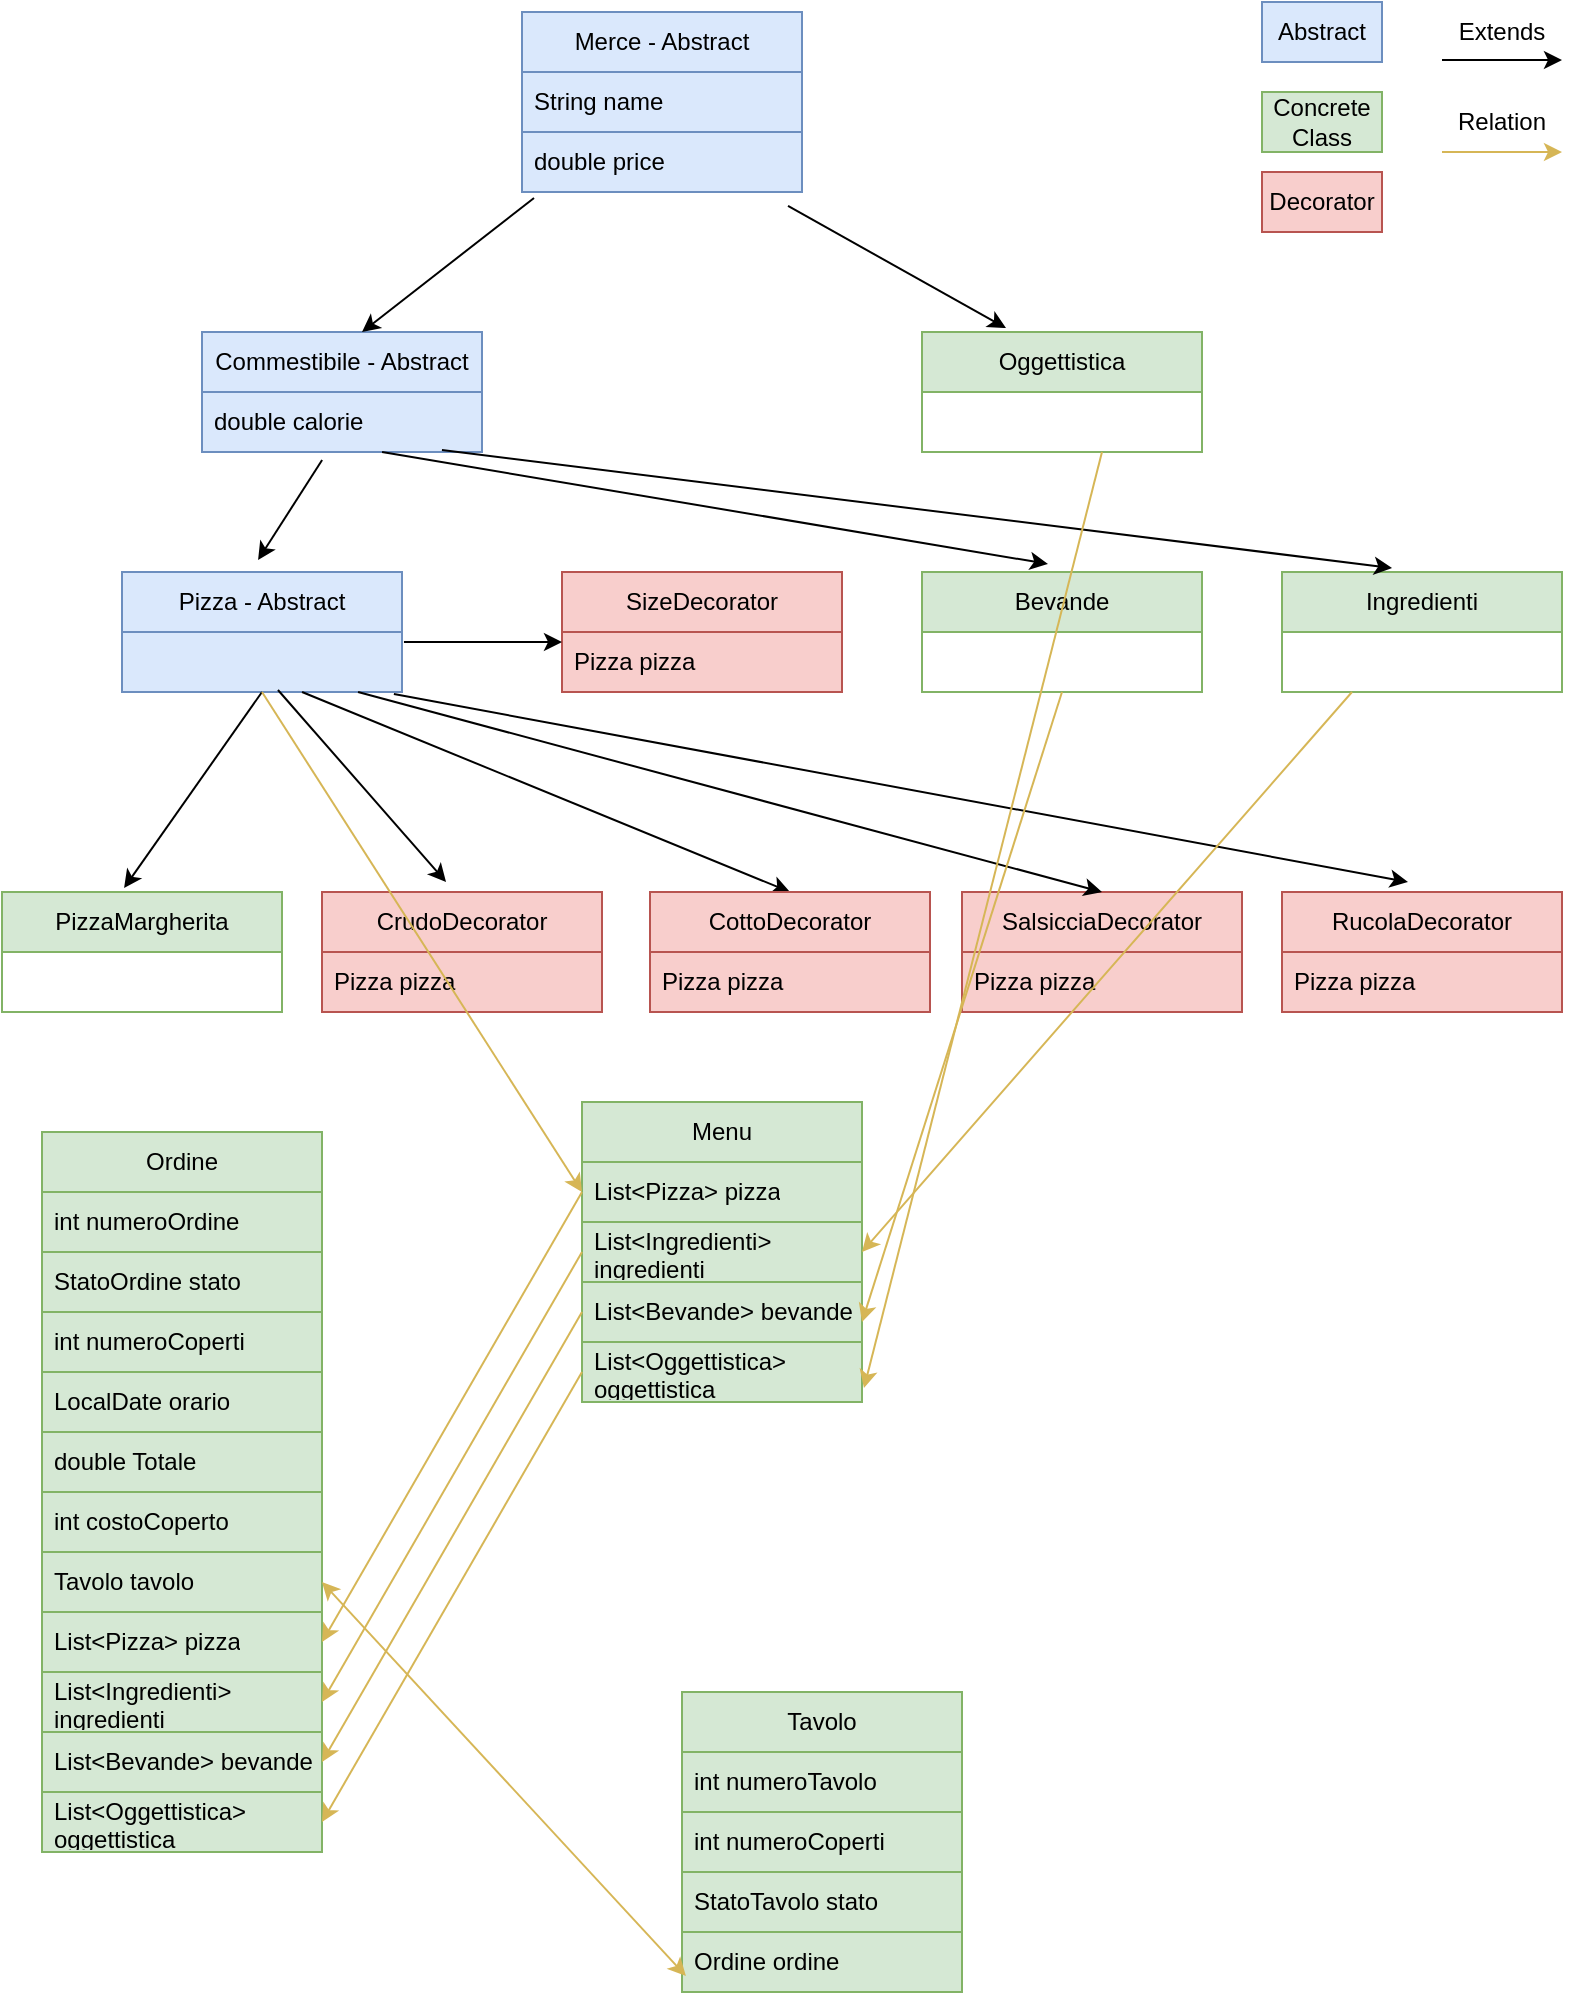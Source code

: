 <mxfile version="21.6.5" type="device">
  <diagram name="Pagina-1" id="XF3vCzrUBPsqfvgIkMo5">
    <mxGraphModel dx="2049" dy="1126" grid="1" gridSize="10" guides="1" tooltips="1" connect="1" arrows="1" fold="1" page="1" pageScale="1" pageWidth="827" pageHeight="1169" math="0" shadow="0">
      <root>
        <mxCell id="0" />
        <mxCell id="1" parent="0" />
        <mxCell id="mttsqV67Aj8J0tApP03b-1" value="Merce - Abstract" style="swimlane;fontStyle=0;childLayout=stackLayout;horizontal=1;startSize=30;horizontalStack=0;resizeParent=1;resizeParentMax=0;resizeLast=0;collapsible=1;marginBottom=0;whiteSpace=wrap;html=1;fillColor=#dae8fc;strokeColor=#6c8ebf;" parent="1" vertex="1">
          <mxGeometry x="280" y="40" width="140" height="90" as="geometry" />
        </mxCell>
        <mxCell id="mttsqV67Aj8J0tApP03b-2" value="String name" style="text;strokeColor=#6c8ebf;fillColor=#dae8fc;align=left;verticalAlign=middle;spacingLeft=4;spacingRight=4;overflow=hidden;points=[[0,0.5],[1,0.5]];portConstraint=eastwest;rotatable=0;whiteSpace=wrap;html=1;" parent="mttsqV67Aj8J0tApP03b-1" vertex="1">
          <mxGeometry y="30" width="140" height="30" as="geometry" />
        </mxCell>
        <mxCell id="mttsqV67Aj8J0tApP03b-3" value="double price" style="text;strokeColor=#6c8ebf;fillColor=#dae8fc;align=left;verticalAlign=middle;spacingLeft=4;spacingRight=4;overflow=hidden;points=[[0,0.5],[1,0.5]];portConstraint=eastwest;rotatable=0;whiteSpace=wrap;html=1;" parent="mttsqV67Aj8J0tApP03b-1" vertex="1">
          <mxGeometry y="60" width="140" height="30" as="geometry" />
        </mxCell>
        <mxCell id="mttsqV67Aj8J0tApP03b-5" value="Commestibile - Abstract" style="swimlane;fontStyle=0;childLayout=stackLayout;horizontal=1;startSize=30;horizontalStack=0;resizeParent=1;resizeParentMax=0;resizeLast=0;collapsible=1;marginBottom=0;whiteSpace=wrap;html=1;fillColor=#dae8fc;strokeColor=#6c8ebf;" parent="1" vertex="1">
          <mxGeometry x="120" y="200" width="140" height="60" as="geometry" />
        </mxCell>
        <mxCell id="mttsqV67Aj8J0tApP03b-6" value="double calorie" style="text;strokeColor=#6c8ebf;fillColor=#dae8fc;align=left;verticalAlign=middle;spacingLeft=4;spacingRight=4;overflow=hidden;points=[[0,0.5],[1,0.5]];portConstraint=eastwest;rotatable=0;whiteSpace=wrap;html=1;" parent="mttsqV67Aj8J0tApP03b-5" vertex="1">
          <mxGeometry y="30" width="140" height="30" as="geometry" />
        </mxCell>
        <mxCell id="mttsqV67Aj8J0tApP03b-9" value="Oggettistica" style="swimlane;fontStyle=0;childLayout=stackLayout;horizontal=1;startSize=30;horizontalStack=0;resizeParent=1;resizeParentMax=0;resizeLast=0;collapsible=1;marginBottom=0;whiteSpace=wrap;html=1;fillColor=#d5e8d4;strokeColor=#82b366;" parent="1" vertex="1">
          <mxGeometry x="480" y="200" width="140" height="60" as="geometry" />
        </mxCell>
        <mxCell id="mttsqV67Aj8J0tApP03b-13" value="" style="endArrow=classic;html=1;rounded=0;exitX=0.043;exitY=1.1;exitDx=0;exitDy=0;exitPerimeter=0;" parent="1" source="mttsqV67Aj8J0tApP03b-3" edge="1">
          <mxGeometry width="50" height="50" relative="1" as="geometry">
            <mxPoint x="390" y="430" as="sourcePoint" />
            <mxPoint x="200" y="200" as="targetPoint" />
          </mxGeometry>
        </mxCell>
        <mxCell id="mttsqV67Aj8J0tApP03b-14" value="" style="endArrow=classic;html=1;rounded=0;exitX=0.95;exitY=1.233;exitDx=0;exitDy=0;exitPerimeter=0;entryX=0.3;entryY=-0.033;entryDx=0;entryDy=0;entryPerimeter=0;" parent="1" source="mttsqV67Aj8J0tApP03b-3" target="mttsqV67Aj8J0tApP03b-9" edge="1">
          <mxGeometry width="50" height="50" relative="1" as="geometry">
            <mxPoint x="390" y="430" as="sourcePoint" />
            <mxPoint x="440" y="380" as="targetPoint" />
          </mxGeometry>
        </mxCell>
        <mxCell id="mttsqV67Aj8J0tApP03b-15" value="Pizza - Abstract" style="swimlane;fontStyle=0;childLayout=stackLayout;horizontal=1;startSize=30;horizontalStack=0;resizeParent=1;resizeParentMax=0;resizeLast=0;collapsible=1;marginBottom=0;whiteSpace=wrap;html=1;fillColor=#dae8fc;strokeColor=#6c8ebf;" parent="1" vertex="1">
          <mxGeometry x="80" y="320" width="140" height="60" as="geometry" />
        </mxCell>
        <mxCell id="mttsqV67Aj8J0tApP03b-16" value="" style="text;strokeColor=#6c8ebf;fillColor=#dae8fc;align=left;verticalAlign=middle;spacingLeft=4;spacingRight=4;overflow=hidden;points=[[0,0.5],[1,0.5]];portConstraint=eastwest;rotatable=0;whiteSpace=wrap;html=1;" parent="mttsqV67Aj8J0tApP03b-15" vertex="1">
          <mxGeometry y="30" width="140" height="30" as="geometry" />
        </mxCell>
        <mxCell id="mttsqV67Aj8J0tApP03b-19" value="Bevande" style="swimlane;fontStyle=0;childLayout=stackLayout;horizontal=1;startSize=30;horizontalStack=0;resizeParent=1;resizeParentMax=0;resizeLast=0;collapsible=1;marginBottom=0;whiteSpace=wrap;html=1;fillColor=#d5e8d4;strokeColor=#82b366;" parent="1" vertex="1">
          <mxGeometry x="480" y="320" width="140" height="60" as="geometry" />
        </mxCell>
        <mxCell id="mttsqV67Aj8J0tApP03b-23" value="" style="endArrow=classic;html=1;rounded=0;exitX=0.429;exitY=1.133;exitDx=0;exitDy=0;exitPerimeter=0;entryX=0.486;entryY=-0.1;entryDx=0;entryDy=0;entryPerimeter=0;" parent="1" source="mttsqV67Aj8J0tApP03b-6" target="mttsqV67Aj8J0tApP03b-15" edge="1">
          <mxGeometry width="50" height="50" relative="1" as="geometry">
            <mxPoint x="390" y="430" as="sourcePoint" />
            <mxPoint x="440" y="380" as="targetPoint" />
          </mxGeometry>
        </mxCell>
        <mxCell id="mttsqV67Aj8J0tApP03b-24" value="" style="endArrow=classic;html=1;rounded=0;entryX=0.45;entryY=-0.067;entryDx=0;entryDy=0;entryPerimeter=0;exitX=0.643;exitY=1;exitDx=0;exitDy=0;exitPerimeter=0;" parent="1" source="mttsqV67Aj8J0tApP03b-6" target="mttsqV67Aj8J0tApP03b-19" edge="1">
          <mxGeometry width="50" height="50" relative="1" as="geometry">
            <mxPoint x="220" y="262" as="sourcePoint" />
            <mxPoint x="440" y="380" as="targetPoint" />
          </mxGeometry>
        </mxCell>
        <mxCell id="mttsqV67Aj8J0tApP03b-26" value="Ingredienti" style="swimlane;fontStyle=0;childLayout=stackLayout;horizontal=1;startSize=30;horizontalStack=0;resizeParent=1;resizeParentMax=0;resizeLast=0;collapsible=1;marginBottom=0;whiteSpace=wrap;html=1;fillColor=#d5e8d4;strokeColor=#82b366;" parent="1" vertex="1">
          <mxGeometry x="660" y="320" width="140" height="60" as="geometry" />
        </mxCell>
        <mxCell id="mttsqV67Aj8J0tApP03b-32" value="Abstract" style="text;html=1;strokeColor=#6c8ebf;fillColor=#dae8fc;align=center;verticalAlign=middle;whiteSpace=wrap;rounded=0;" parent="1" vertex="1">
          <mxGeometry x="650" y="35" width="60" height="30" as="geometry" />
        </mxCell>
        <mxCell id="mttsqV67Aj8J0tApP03b-33" value="Concrete Class" style="text;html=1;strokeColor=#82b366;fillColor=#d5e8d4;align=center;verticalAlign=middle;whiteSpace=wrap;rounded=0;" parent="1" vertex="1">
          <mxGeometry x="650" y="80" width="60" height="30" as="geometry" />
        </mxCell>
        <mxCell id="mttsqV67Aj8J0tApP03b-34" value="PizzaMargherita" style="swimlane;fontStyle=0;childLayout=stackLayout;horizontal=1;startSize=30;horizontalStack=0;resizeParent=1;resizeParentMax=0;resizeLast=0;collapsible=1;marginBottom=0;whiteSpace=wrap;html=1;fillColor=#d5e8d4;strokeColor=#82b366;" parent="1" vertex="1">
          <mxGeometry x="20" y="480" width="140" height="60" as="geometry" />
        </mxCell>
        <mxCell id="mttsqV67Aj8J0tApP03b-38" value="" style="endArrow=classic;html=1;rounded=0;entryX=0.436;entryY=-0.033;entryDx=0;entryDy=0;entryPerimeter=0;exitX=0.5;exitY=1;exitDx=0;exitDy=0;" parent="1" source="mttsqV67Aj8J0tApP03b-15" target="mttsqV67Aj8J0tApP03b-34" edge="1">
          <mxGeometry width="50" height="50" relative="1" as="geometry">
            <mxPoint x="140" y="380" as="sourcePoint" />
            <mxPoint x="440" y="480" as="targetPoint" />
          </mxGeometry>
        </mxCell>
        <mxCell id="mttsqV67Aj8J0tApP03b-40" value="Decorator" style="text;html=1;strokeColor=#b85450;fillColor=#f8cecc;align=center;verticalAlign=middle;whiteSpace=wrap;rounded=0;" parent="1" vertex="1">
          <mxGeometry x="650" y="120" width="60" height="30" as="geometry" />
        </mxCell>
        <mxCell id="mttsqV67Aj8J0tApP03b-41" value="CrudoDecorator" style="swimlane;fontStyle=0;childLayout=stackLayout;horizontal=1;startSize=30;horizontalStack=0;resizeParent=1;resizeParentMax=0;resizeLast=0;collapsible=1;marginBottom=0;whiteSpace=wrap;html=1;fillColor=#f8cecc;strokeColor=#b85450;" parent="1" vertex="1">
          <mxGeometry x="180" y="480" width="140" height="60" as="geometry" />
        </mxCell>
        <mxCell id="mttsqV67Aj8J0tApP03b-42" value="Pizza pizza" style="text;strokeColor=#b85450;fillColor=#f8cecc;align=left;verticalAlign=middle;spacingLeft=4;spacingRight=4;overflow=hidden;points=[[0,0.5],[1,0.5]];portConstraint=eastwest;rotatable=0;whiteSpace=wrap;html=1;" parent="mttsqV67Aj8J0tApP03b-41" vertex="1">
          <mxGeometry y="30" width="140" height="30" as="geometry" />
        </mxCell>
        <mxCell id="mttsqV67Aj8J0tApP03b-45" value="" style="endArrow=classic;html=1;rounded=0;entryX=0.443;entryY=-0.083;entryDx=0;entryDy=0;entryPerimeter=0;exitX=0.557;exitY=0.967;exitDx=0;exitDy=0;exitPerimeter=0;" parent="1" source="mttsqV67Aj8J0tApP03b-16" target="mttsqV67Aj8J0tApP03b-41" edge="1">
          <mxGeometry width="50" height="50" relative="1" as="geometry">
            <mxPoint x="170" y="390" as="sourcePoint" />
            <mxPoint x="440" y="280" as="targetPoint" />
          </mxGeometry>
        </mxCell>
        <mxCell id="mttsqV67Aj8J0tApP03b-50" value="" style="endArrow=classic;html=1;rounded=0;entryX=0.5;entryY=0;entryDx=0;entryDy=0;exitX=0.643;exitY=1;exitDx=0;exitDy=0;exitPerimeter=0;" parent="1" source="mttsqV67Aj8J0tApP03b-16" target="mttsqV67Aj8J0tApP03b-57" edge="1">
          <mxGeometry width="50" height="50" relative="1" as="geometry">
            <mxPoint x="180" y="380" as="sourcePoint" />
            <mxPoint x="431.04" y="477" as="targetPoint" />
          </mxGeometry>
        </mxCell>
        <mxCell id="mttsqV67Aj8J0tApP03b-53" value="RucolaDecorator" style="swimlane;fontStyle=0;childLayout=stackLayout;horizontal=1;startSize=30;horizontalStack=0;resizeParent=1;resizeParentMax=0;resizeLast=0;collapsible=1;marginBottom=0;whiteSpace=wrap;html=1;fillColor=#f8cecc;strokeColor=#b85450;" parent="1" vertex="1">
          <mxGeometry x="660" y="480" width="140" height="60" as="geometry" />
        </mxCell>
        <mxCell id="mttsqV67Aj8J0tApP03b-54" value="Pizza pizza" style="text;strokeColor=#b85450;fillColor=#f8cecc;align=left;verticalAlign=middle;spacingLeft=4;spacingRight=4;overflow=hidden;points=[[0,0.5],[1,0.5]];portConstraint=eastwest;rotatable=0;whiteSpace=wrap;html=1;" parent="mttsqV67Aj8J0tApP03b-53" vertex="1">
          <mxGeometry y="30" width="140" height="30" as="geometry" />
        </mxCell>
        <mxCell id="mttsqV67Aj8J0tApP03b-55" value="SalsicciaDecorator" style="swimlane;fontStyle=0;childLayout=stackLayout;horizontal=1;startSize=30;horizontalStack=0;resizeParent=1;resizeParentMax=0;resizeLast=0;collapsible=1;marginBottom=0;whiteSpace=wrap;html=1;fillColor=#f8cecc;strokeColor=#b85450;" parent="1" vertex="1">
          <mxGeometry x="500" y="480" width="140" height="60" as="geometry" />
        </mxCell>
        <mxCell id="mttsqV67Aj8J0tApP03b-56" value="Pizza pizza" style="text;strokeColor=#b85450;fillColor=#f8cecc;align=left;verticalAlign=middle;spacingLeft=4;spacingRight=4;overflow=hidden;points=[[0,0.5],[1,0.5]];portConstraint=eastwest;rotatable=0;whiteSpace=wrap;html=1;" parent="mttsqV67Aj8J0tApP03b-55" vertex="1">
          <mxGeometry y="30" width="140" height="30" as="geometry" />
        </mxCell>
        <mxCell id="mttsqV67Aj8J0tApP03b-57" value="CottoDecorator" style="swimlane;fontStyle=0;childLayout=stackLayout;horizontal=1;startSize=30;horizontalStack=0;resizeParent=1;resizeParentMax=0;resizeLast=0;collapsible=1;marginBottom=0;whiteSpace=wrap;html=1;fillColor=#f8cecc;strokeColor=#b85450;" parent="1" vertex="1">
          <mxGeometry x="344" y="480" width="140" height="60" as="geometry" />
        </mxCell>
        <mxCell id="mttsqV67Aj8J0tApP03b-58" value="Pizza pizza" style="text;strokeColor=#b85450;fillColor=#f8cecc;align=left;verticalAlign=middle;spacingLeft=4;spacingRight=4;overflow=hidden;points=[[0,0.5],[1,0.5]];portConstraint=eastwest;rotatable=0;whiteSpace=wrap;html=1;" parent="mttsqV67Aj8J0tApP03b-57" vertex="1">
          <mxGeometry y="30" width="140" height="30" as="geometry" />
        </mxCell>
        <mxCell id="mttsqV67Aj8J0tApP03b-59" value="" style="endArrow=classic;html=1;rounded=0;exitX=0.843;exitY=1;exitDx=0;exitDy=0;exitPerimeter=0;entryX=0.5;entryY=0;entryDx=0;entryDy=0;" parent="1" source="mttsqV67Aj8J0tApP03b-16" target="mttsqV67Aj8J0tApP03b-55" edge="1">
          <mxGeometry width="50" height="50" relative="1" as="geometry">
            <mxPoint x="390" y="430" as="sourcePoint" />
            <mxPoint x="440" y="380" as="targetPoint" />
          </mxGeometry>
        </mxCell>
        <mxCell id="mttsqV67Aj8J0tApP03b-60" value="" style="endArrow=classic;html=1;rounded=0;entryX=0.45;entryY=-0.083;entryDx=0;entryDy=0;entryPerimeter=0;exitX=0.971;exitY=1.033;exitDx=0;exitDy=0;exitPerimeter=0;" parent="1" source="mttsqV67Aj8J0tApP03b-16" target="mttsqV67Aj8J0tApP03b-53" edge="1">
          <mxGeometry width="50" height="50" relative="1" as="geometry">
            <mxPoint x="200" y="380" as="sourcePoint" />
            <mxPoint x="440" y="380" as="targetPoint" />
          </mxGeometry>
        </mxCell>
        <mxCell id="mttsqV67Aj8J0tApP03b-61" value="" style="endArrow=classic;html=1;rounded=0;entryX=0.393;entryY=-0.033;entryDx=0;entryDy=0;entryPerimeter=0;exitX=0.857;exitY=0.967;exitDx=0;exitDy=0;exitPerimeter=0;" parent="1" source="mttsqV67Aj8J0tApP03b-6" target="mttsqV67Aj8J0tApP03b-26" edge="1">
          <mxGeometry width="50" height="50" relative="1" as="geometry">
            <mxPoint x="250" y="260" as="sourcePoint" />
            <mxPoint x="440" y="380" as="targetPoint" />
          </mxGeometry>
        </mxCell>
        <mxCell id="mttsqV67Aj8J0tApP03b-62" value="SizeDecorator" style="swimlane;fontStyle=0;childLayout=stackLayout;horizontal=1;startSize=30;horizontalStack=0;resizeParent=1;resizeParentMax=0;resizeLast=0;collapsible=1;marginBottom=0;whiteSpace=wrap;html=1;fillColor=#f8cecc;strokeColor=#b85450;" parent="1" vertex="1">
          <mxGeometry x="300" y="320" width="140" height="60" as="geometry" />
        </mxCell>
        <mxCell id="mttsqV67Aj8J0tApP03b-63" value="Pizza pizza" style="text;strokeColor=#b85450;fillColor=#f8cecc;align=left;verticalAlign=middle;spacingLeft=4;spacingRight=4;overflow=hidden;points=[[0,0.5],[1,0.5]];portConstraint=eastwest;rotatable=0;whiteSpace=wrap;html=1;" parent="mttsqV67Aj8J0tApP03b-62" vertex="1">
          <mxGeometry y="30" width="140" height="30" as="geometry" />
        </mxCell>
        <mxCell id="mttsqV67Aj8J0tApP03b-66" value="" style="endArrow=classic;html=1;rounded=0;exitX=1.007;exitY=0.167;exitDx=0;exitDy=0;exitPerimeter=0;entryX=0;entryY=0.167;entryDx=0;entryDy=0;entryPerimeter=0;" parent="1" source="mttsqV67Aj8J0tApP03b-16" target="mttsqV67Aj8J0tApP03b-63" edge="1">
          <mxGeometry width="50" height="50" relative="1" as="geometry">
            <mxPoint x="390" y="430" as="sourcePoint" />
            <mxPoint x="440" y="380" as="targetPoint" />
          </mxGeometry>
        </mxCell>
        <mxCell id="DK6DiWxhSrI31icnzQkh-1" value="Tavolo" style="swimlane;fontStyle=0;childLayout=stackLayout;horizontal=1;startSize=30;horizontalStack=0;resizeParent=1;resizeParentMax=0;resizeLast=0;collapsible=1;marginBottom=0;whiteSpace=wrap;html=1;fillColor=#d5e8d4;strokeColor=#82b366;" vertex="1" parent="1">
          <mxGeometry x="360" y="880" width="140" height="150" as="geometry" />
        </mxCell>
        <mxCell id="DK6DiWxhSrI31icnzQkh-2" value="int numeroTavolo" style="text;strokeColor=#82b366;fillColor=#d5e8d4;align=left;verticalAlign=middle;spacingLeft=4;spacingRight=4;overflow=hidden;points=[[0,0.5],[1,0.5]];portConstraint=eastwest;rotatable=0;whiteSpace=wrap;html=1;" vertex="1" parent="DK6DiWxhSrI31icnzQkh-1">
          <mxGeometry y="30" width="140" height="30" as="geometry" />
        </mxCell>
        <mxCell id="DK6DiWxhSrI31icnzQkh-3" value="int numeroCoperti" style="text;strokeColor=#82b366;fillColor=#d5e8d4;align=left;verticalAlign=middle;spacingLeft=4;spacingRight=4;overflow=hidden;points=[[0,0.5],[1,0.5]];portConstraint=eastwest;rotatable=0;whiteSpace=wrap;html=1;" vertex="1" parent="DK6DiWxhSrI31icnzQkh-1">
          <mxGeometry y="60" width="140" height="30" as="geometry" />
        </mxCell>
        <mxCell id="DK6DiWxhSrI31icnzQkh-13" value="StatoTavolo stato" style="text;strokeColor=#82b366;fillColor=#d5e8d4;align=left;verticalAlign=middle;spacingLeft=4;spacingRight=4;overflow=hidden;points=[[0,0.5],[1,0.5]];portConstraint=eastwest;rotatable=0;whiteSpace=wrap;html=1;" vertex="1" parent="DK6DiWxhSrI31icnzQkh-1">
          <mxGeometry y="90" width="140" height="30" as="geometry" />
        </mxCell>
        <mxCell id="DK6DiWxhSrI31icnzQkh-4" value="Ordine ordine" style="text;strokeColor=#82b366;fillColor=#d5e8d4;align=left;verticalAlign=middle;spacingLeft=4;spacingRight=4;overflow=hidden;points=[[0,0.5],[1,0.5]];portConstraint=eastwest;rotatable=0;whiteSpace=wrap;html=1;" vertex="1" parent="DK6DiWxhSrI31icnzQkh-1">
          <mxGeometry y="120" width="140" height="30" as="geometry" />
        </mxCell>
        <mxCell id="DK6DiWxhSrI31icnzQkh-5" value="Ordine" style="swimlane;fontStyle=0;childLayout=stackLayout;horizontal=1;startSize=30;horizontalStack=0;resizeParent=1;resizeParentMax=0;resizeLast=0;collapsible=1;marginBottom=0;whiteSpace=wrap;html=1;fillColor=#d5e8d4;strokeColor=#82b366;" vertex="1" parent="1">
          <mxGeometry x="40" y="600" width="140" height="240" as="geometry" />
        </mxCell>
        <mxCell id="DK6DiWxhSrI31icnzQkh-6" value="int numeroOrdine" style="text;strokeColor=#82b366;fillColor=#d5e8d4;align=left;verticalAlign=middle;spacingLeft=4;spacingRight=4;overflow=hidden;points=[[0,0.5],[1,0.5]];portConstraint=eastwest;rotatable=0;whiteSpace=wrap;html=1;" vertex="1" parent="DK6DiWxhSrI31icnzQkh-5">
          <mxGeometry y="30" width="140" height="30" as="geometry" />
        </mxCell>
        <mxCell id="DK6DiWxhSrI31icnzQkh-7" value="StatoOrdine stato" style="text;strokeColor=#82b366;fillColor=#d5e8d4;align=left;verticalAlign=middle;spacingLeft=4;spacingRight=4;overflow=hidden;points=[[0,0.5],[1,0.5]];portConstraint=eastwest;rotatable=0;whiteSpace=wrap;html=1;" vertex="1" parent="DK6DiWxhSrI31icnzQkh-5">
          <mxGeometry y="60" width="140" height="30" as="geometry" />
        </mxCell>
        <mxCell id="DK6DiWxhSrI31icnzQkh-8" value="int numeroCoperti" style="text;strokeColor=#82b366;fillColor=#d5e8d4;align=left;verticalAlign=middle;spacingLeft=4;spacingRight=4;overflow=hidden;points=[[0,0.5],[1,0.5]];portConstraint=eastwest;rotatable=0;whiteSpace=wrap;html=1;" vertex="1" parent="DK6DiWxhSrI31icnzQkh-5">
          <mxGeometry y="90" width="140" height="30" as="geometry" />
        </mxCell>
        <mxCell id="DK6DiWxhSrI31icnzQkh-9" value="LocalDate orario" style="text;strokeColor=#82b366;fillColor=#d5e8d4;align=left;verticalAlign=middle;spacingLeft=4;spacingRight=4;overflow=hidden;points=[[0,0.5],[1,0.5]];portConstraint=eastwest;rotatable=0;whiteSpace=wrap;html=1;" vertex="1" parent="DK6DiWxhSrI31icnzQkh-5">
          <mxGeometry y="120" width="140" height="30" as="geometry" />
        </mxCell>
        <mxCell id="DK6DiWxhSrI31icnzQkh-10" value="double Totale" style="text;strokeColor=#82b366;fillColor=#d5e8d4;align=left;verticalAlign=middle;spacingLeft=4;spacingRight=4;overflow=hidden;points=[[0,0.5],[1,0.5]];portConstraint=eastwest;rotatable=0;whiteSpace=wrap;html=1;" vertex="1" parent="DK6DiWxhSrI31icnzQkh-5">
          <mxGeometry y="150" width="140" height="30" as="geometry" />
        </mxCell>
        <mxCell id="DK6DiWxhSrI31icnzQkh-17" value="int costoCoperto" style="text;strokeColor=#82b366;fillColor=#d5e8d4;align=left;verticalAlign=middle;spacingLeft=4;spacingRight=4;overflow=hidden;points=[[0,0.5],[1,0.5]];portConstraint=eastwest;rotatable=0;whiteSpace=wrap;html=1;" vertex="1" parent="DK6DiWxhSrI31icnzQkh-5">
          <mxGeometry y="180" width="140" height="30" as="geometry" />
        </mxCell>
        <mxCell id="DK6DiWxhSrI31icnzQkh-14" value="Tavolo tavolo" style="text;strokeColor=#82b366;fillColor=#d5e8d4;align=left;verticalAlign=middle;spacingLeft=4;spacingRight=4;overflow=hidden;points=[[0,0.5],[1,0.5]];portConstraint=eastwest;rotatable=0;whiteSpace=wrap;html=1;" vertex="1" parent="DK6DiWxhSrI31icnzQkh-5">
          <mxGeometry y="210" width="140" height="30" as="geometry" />
        </mxCell>
        <mxCell id="DK6DiWxhSrI31icnzQkh-18" value="Menu" style="swimlane;fontStyle=0;childLayout=stackLayout;horizontal=1;startSize=30;horizontalStack=0;resizeParent=1;resizeParentMax=0;resizeLast=0;collapsible=1;marginBottom=0;whiteSpace=wrap;html=1;fillColor=#d5e8d4;strokeColor=#82b366;" vertex="1" parent="1">
          <mxGeometry x="310" y="585" width="140" height="150" as="geometry" />
        </mxCell>
        <mxCell id="DK6DiWxhSrI31icnzQkh-19" value="List&amp;lt;Pizza&amp;gt; pizza" style="text;strokeColor=#82b366;fillColor=#d5e8d4;align=left;verticalAlign=middle;spacingLeft=4;spacingRight=4;overflow=hidden;points=[[0,0.5],[1,0.5]];portConstraint=eastwest;rotatable=0;whiteSpace=wrap;html=1;" vertex="1" parent="DK6DiWxhSrI31icnzQkh-18">
          <mxGeometry y="30" width="140" height="30" as="geometry" />
        </mxCell>
        <mxCell id="DK6DiWxhSrI31icnzQkh-20" value="List&amp;lt;Ingredienti&amp;gt; ingredienti" style="text;strokeColor=#82b366;fillColor=#d5e8d4;align=left;verticalAlign=middle;spacingLeft=4;spacingRight=4;overflow=hidden;points=[[0,0.5],[1,0.5]];portConstraint=eastwest;rotatable=0;whiteSpace=wrap;html=1;" vertex="1" parent="DK6DiWxhSrI31icnzQkh-18">
          <mxGeometry y="60" width="140" height="30" as="geometry" />
        </mxCell>
        <mxCell id="DK6DiWxhSrI31icnzQkh-21" value="List&amp;lt;Bevande&amp;gt; bevande" style="text;strokeColor=#82b366;fillColor=#d5e8d4;align=left;verticalAlign=middle;spacingLeft=4;spacingRight=4;overflow=hidden;points=[[0,0.5],[1,0.5]];portConstraint=eastwest;rotatable=0;whiteSpace=wrap;html=1;" vertex="1" parent="DK6DiWxhSrI31icnzQkh-18">
          <mxGeometry y="90" width="140" height="30" as="geometry" />
        </mxCell>
        <mxCell id="DK6DiWxhSrI31icnzQkh-22" value="List&amp;lt;Oggettistica&amp;gt; oggettistica" style="text;strokeColor=#82b366;fillColor=#d5e8d4;align=left;verticalAlign=middle;spacingLeft=4;spacingRight=4;overflow=hidden;points=[[0,0.5],[1,0.5]];portConstraint=eastwest;rotatable=0;whiteSpace=wrap;html=1;" vertex="1" parent="DK6DiWxhSrI31icnzQkh-18">
          <mxGeometry y="120" width="140" height="30" as="geometry" />
        </mxCell>
        <mxCell id="DK6DiWxhSrI31icnzQkh-23" value="" style="endArrow=classic;html=1;rounded=0;entryX=0;entryY=0.5;entryDx=0;entryDy=0;exitX=0.5;exitY=1;exitDx=0;exitDy=0;exitPerimeter=0;fillColor=#fff2cc;strokeColor=#d6b656;" edge="1" parent="1" source="mttsqV67Aj8J0tApP03b-16" target="DK6DiWxhSrI31icnzQkh-19">
          <mxGeometry width="50" height="50" relative="1" as="geometry">
            <mxPoint x="160" y="390" as="sourcePoint" />
            <mxPoint x="440" y="500" as="targetPoint" />
          </mxGeometry>
        </mxCell>
        <mxCell id="DK6DiWxhSrI31icnzQkh-24" value="" style="endArrow=classic;html=1;rounded=0;exitX=0.5;exitY=1;exitDx=0;exitDy=0;entryX=1;entryY=0.667;entryDx=0;entryDy=0;entryPerimeter=0;fillColor=#fff2cc;strokeColor=#d6b656;" edge="1" parent="1" source="mttsqV67Aj8J0tApP03b-19" target="DK6DiWxhSrI31icnzQkh-21">
          <mxGeometry width="50" height="50" relative="1" as="geometry">
            <mxPoint x="390" y="550" as="sourcePoint" />
            <mxPoint x="440" y="700" as="targetPoint" />
          </mxGeometry>
        </mxCell>
        <mxCell id="DK6DiWxhSrI31icnzQkh-25" value="" style="endArrow=classic;html=1;rounded=0;entryX=1;entryY=0.5;entryDx=0;entryDy=0;exitX=0.25;exitY=1;exitDx=0;exitDy=0;fillColor=#fff2cc;strokeColor=#d6b656;" edge="1" parent="1" source="mttsqV67Aj8J0tApP03b-26" target="DK6DiWxhSrI31icnzQkh-18">
          <mxGeometry width="50" height="50" relative="1" as="geometry">
            <mxPoint x="720" y="380" as="sourcePoint" />
            <mxPoint x="590" y="720" as="targetPoint" />
          </mxGeometry>
        </mxCell>
        <mxCell id="DK6DiWxhSrI31icnzQkh-26" value="" style="endArrow=classic;html=1;rounded=0;entryX=1.007;entryY=0.767;entryDx=0;entryDy=0;entryPerimeter=0;fillColor=#fff2cc;strokeColor=#d6b656;" edge="1" parent="1" target="DK6DiWxhSrI31icnzQkh-22">
          <mxGeometry width="50" height="50" relative="1" as="geometry">
            <mxPoint x="570" y="260" as="sourcePoint" />
            <mxPoint x="460" y="730" as="targetPoint" />
          </mxGeometry>
        </mxCell>
        <mxCell id="DK6DiWxhSrI31icnzQkh-15" value="List&amp;lt;Pizza&amp;gt; pizza" style="text;strokeColor=#82b366;fillColor=#d5e8d4;align=left;verticalAlign=middle;spacingLeft=4;spacingRight=4;overflow=hidden;points=[[0,0.5],[1,0.5]];portConstraint=eastwest;rotatable=0;whiteSpace=wrap;html=1;" vertex="1" parent="1">
          <mxGeometry x="40" y="840" width="140" height="30" as="geometry" />
        </mxCell>
        <mxCell id="DK6DiWxhSrI31icnzQkh-30" value="List&amp;lt;Ingredienti&amp;gt; ingredienti" style="text;strokeColor=#82b366;fillColor=#d5e8d4;align=left;verticalAlign=middle;spacingLeft=4;spacingRight=4;overflow=hidden;points=[[0,0.5],[1,0.5]];portConstraint=eastwest;rotatable=0;whiteSpace=wrap;html=1;" vertex="1" parent="1">
          <mxGeometry x="40" y="870" width="140" height="30" as="geometry" />
        </mxCell>
        <mxCell id="DK6DiWxhSrI31icnzQkh-31" value="List&amp;lt;Bevande&amp;gt; bevande" style="text;strokeColor=#82b366;fillColor=#d5e8d4;align=left;verticalAlign=middle;spacingLeft=4;spacingRight=4;overflow=hidden;points=[[0,0.5],[1,0.5]];portConstraint=eastwest;rotatable=0;whiteSpace=wrap;html=1;" vertex="1" parent="1">
          <mxGeometry x="40" y="900" width="140" height="30" as="geometry" />
        </mxCell>
        <mxCell id="DK6DiWxhSrI31icnzQkh-32" value="List&amp;lt;Oggettistica&amp;gt; oggettistica" style="text;strokeColor=#82b366;fillColor=#d5e8d4;align=left;verticalAlign=middle;spacingLeft=4;spacingRight=4;overflow=hidden;points=[[0,0.5],[1,0.5]];portConstraint=eastwest;rotatable=0;whiteSpace=wrap;html=1;" vertex="1" parent="1">
          <mxGeometry x="40" y="930" width="140" height="30" as="geometry" />
        </mxCell>
        <mxCell id="DK6DiWxhSrI31icnzQkh-33" value="" style="endArrow=classic;html=1;rounded=0;exitX=0;exitY=0.5;exitDx=0;exitDy=0;entryX=1;entryY=0.5;entryDx=0;entryDy=0;fillColor=#fff2cc;strokeColor=#d6b656;" edge="1" parent="1" source="DK6DiWxhSrI31icnzQkh-19" target="DK6DiWxhSrI31icnzQkh-15">
          <mxGeometry width="50" height="50" relative="1" as="geometry">
            <mxPoint x="390" y="800" as="sourcePoint" />
            <mxPoint x="260" y="800" as="targetPoint" />
          </mxGeometry>
        </mxCell>
        <mxCell id="DK6DiWxhSrI31icnzQkh-34" value="" style="endArrow=classic;html=1;rounded=0;exitX=0;exitY=0.5;exitDx=0;exitDy=0;entryX=1;entryY=0.5;entryDx=0;entryDy=0;fillColor=#fff2cc;strokeColor=#d6b656;" edge="1" parent="1" source="DK6DiWxhSrI31icnzQkh-20" target="DK6DiWxhSrI31icnzQkh-30">
          <mxGeometry width="50" height="50" relative="1" as="geometry">
            <mxPoint x="390" y="800" as="sourcePoint" />
            <mxPoint x="440" y="750" as="targetPoint" />
          </mxGeometry>
        </mxCell>
        <mxCell id="DK6DiWxhSrI31icnzQkh-35" value="" style="endArrow=classic;html=1;rounded=0;exitX=0;exitY=0.5;exitDx=0;exitDy=0;entryX=1;entryY=0.5;entryDx=0;entryDy=0;fillColor=#fff2cc;strokeColor=#d6b656;" edge="1" parent="1" source="DK6DiWxhSrI31icnzQkh-21" target="DK6DiWxhSrI31icnzQkh-31">
          <mxGeometry width="50" height="50" relative="1" as="geometry">
            <mxPoint x="370" y="725" as="sourcePoint" />
            <mxPoint x="190" y="895" as="targetPoint" />
          </mxGeometry>
        </mxCell>
        <mxCell id="DK6DiWxhSrI31icnzQkh-36" value="" style="endArrow=classic;html=1;rounded=0;exitX=0;exitY=0.5;exitDx=0;exitDy=0;entryX=1;entryY=0.5;entryDx=0;entryDy=0;fillColor=#fff2cc;strokeColor=#d6b656;" edge="1" parent="1" source="DK6DiWxhSrI31icnzQkh-22" target="DK6DiWxhSrI31icnzQkh-32">
          <mxGeometry width="50" height="50" relative="1" as="geometry">
            <mxPoint x="380" y="735" as="sourcePoint" />
            <mxPoint x="200" y="905" as="targetPoint" />
          </mxGeometry>
        </mxCell>
        <mxCell id="DK6DiWxhSrI31icnzQkh-37" value="" style="endArrow=classic;startArrow=classic;html=1;rounded=0;exitX=0.014;exitY=0.733;exitDx=0;exitDy=0;exitPerimeter=0;entryX=1;entryY=0.5;entryDx=0;entryDy=0;fillColor=#fff2cc;strokeColor=#d6b656;" edge="1" parent="1" source="DK6DiWxhSrI31icnzQkh-4" target="DK6DiWxhSrI31icnzQkh-14">
          <mxGeometry width="50" height="50" relative="1" as="geometry">
            <mxPoint x="290" y="920" as="sourcePoint" />
            <mxPoint x="340" y="870" as="targetPoint" />
          </mxGeometry>
        </mxCell>
        <mxCell id="DK6DiWxhSrI31icnzQkh-38" value="" style="endArrow=classic;html=1;rounded=0;" edge="1" parent="1">
          <mxGeometry width="50" height="50" relative="1" as="geometry">
            <mxPoint x="740" y="64" as="sourcePoint" />
            <mxPoint x="800" y="64" as="targetPoint" />
          </mxGeometry>
        </mxCell>
        <mxCell id="DK6DiWxhSrI31icnzQkh-39" value="Extends" style="text;html=1;strokeColor=none;fillColor=none;align=center;verticalAlign=middle;whiteSpace=wrap;rounded=0;" vertex="1" parent="1">
          <mxGeometry x="740" y="35" width="60" height="30" as="geometry" />
        </mxCell>
        <mxCell id="DK6DiWxhSrI31icnzQkh-41" value="" style="endArrow=classic;html=1;rounded=0;fillColor=#fff2cc;strokeColor=#d6b656;" edge="1" parent="1">
          <mxGeometry width="50" height="50" relative="1" as="geometry">
            <mxPoint x="740" y="110" as="sourcePoint" />
            <mxPoint x="800" y="110" as="targetPoint" />
          </mxGeometry>
        </mxCell>
        <mxCell id="DK6DiWxhSrI31icnzQkh-42" value="Relation" style="text;html=1;strokeColor=none;fillColor=none;align=center;verticalAlign=middle;whiteSpace=wrap;rounded=0;" vertex="1" parent="1">
          <mxGeometry x="740" y="80" width="60" height="30" as="geometry" />
        </mxCell>
      </root>
    </mxGraphModel>
  </diagram>
</mxfile>
